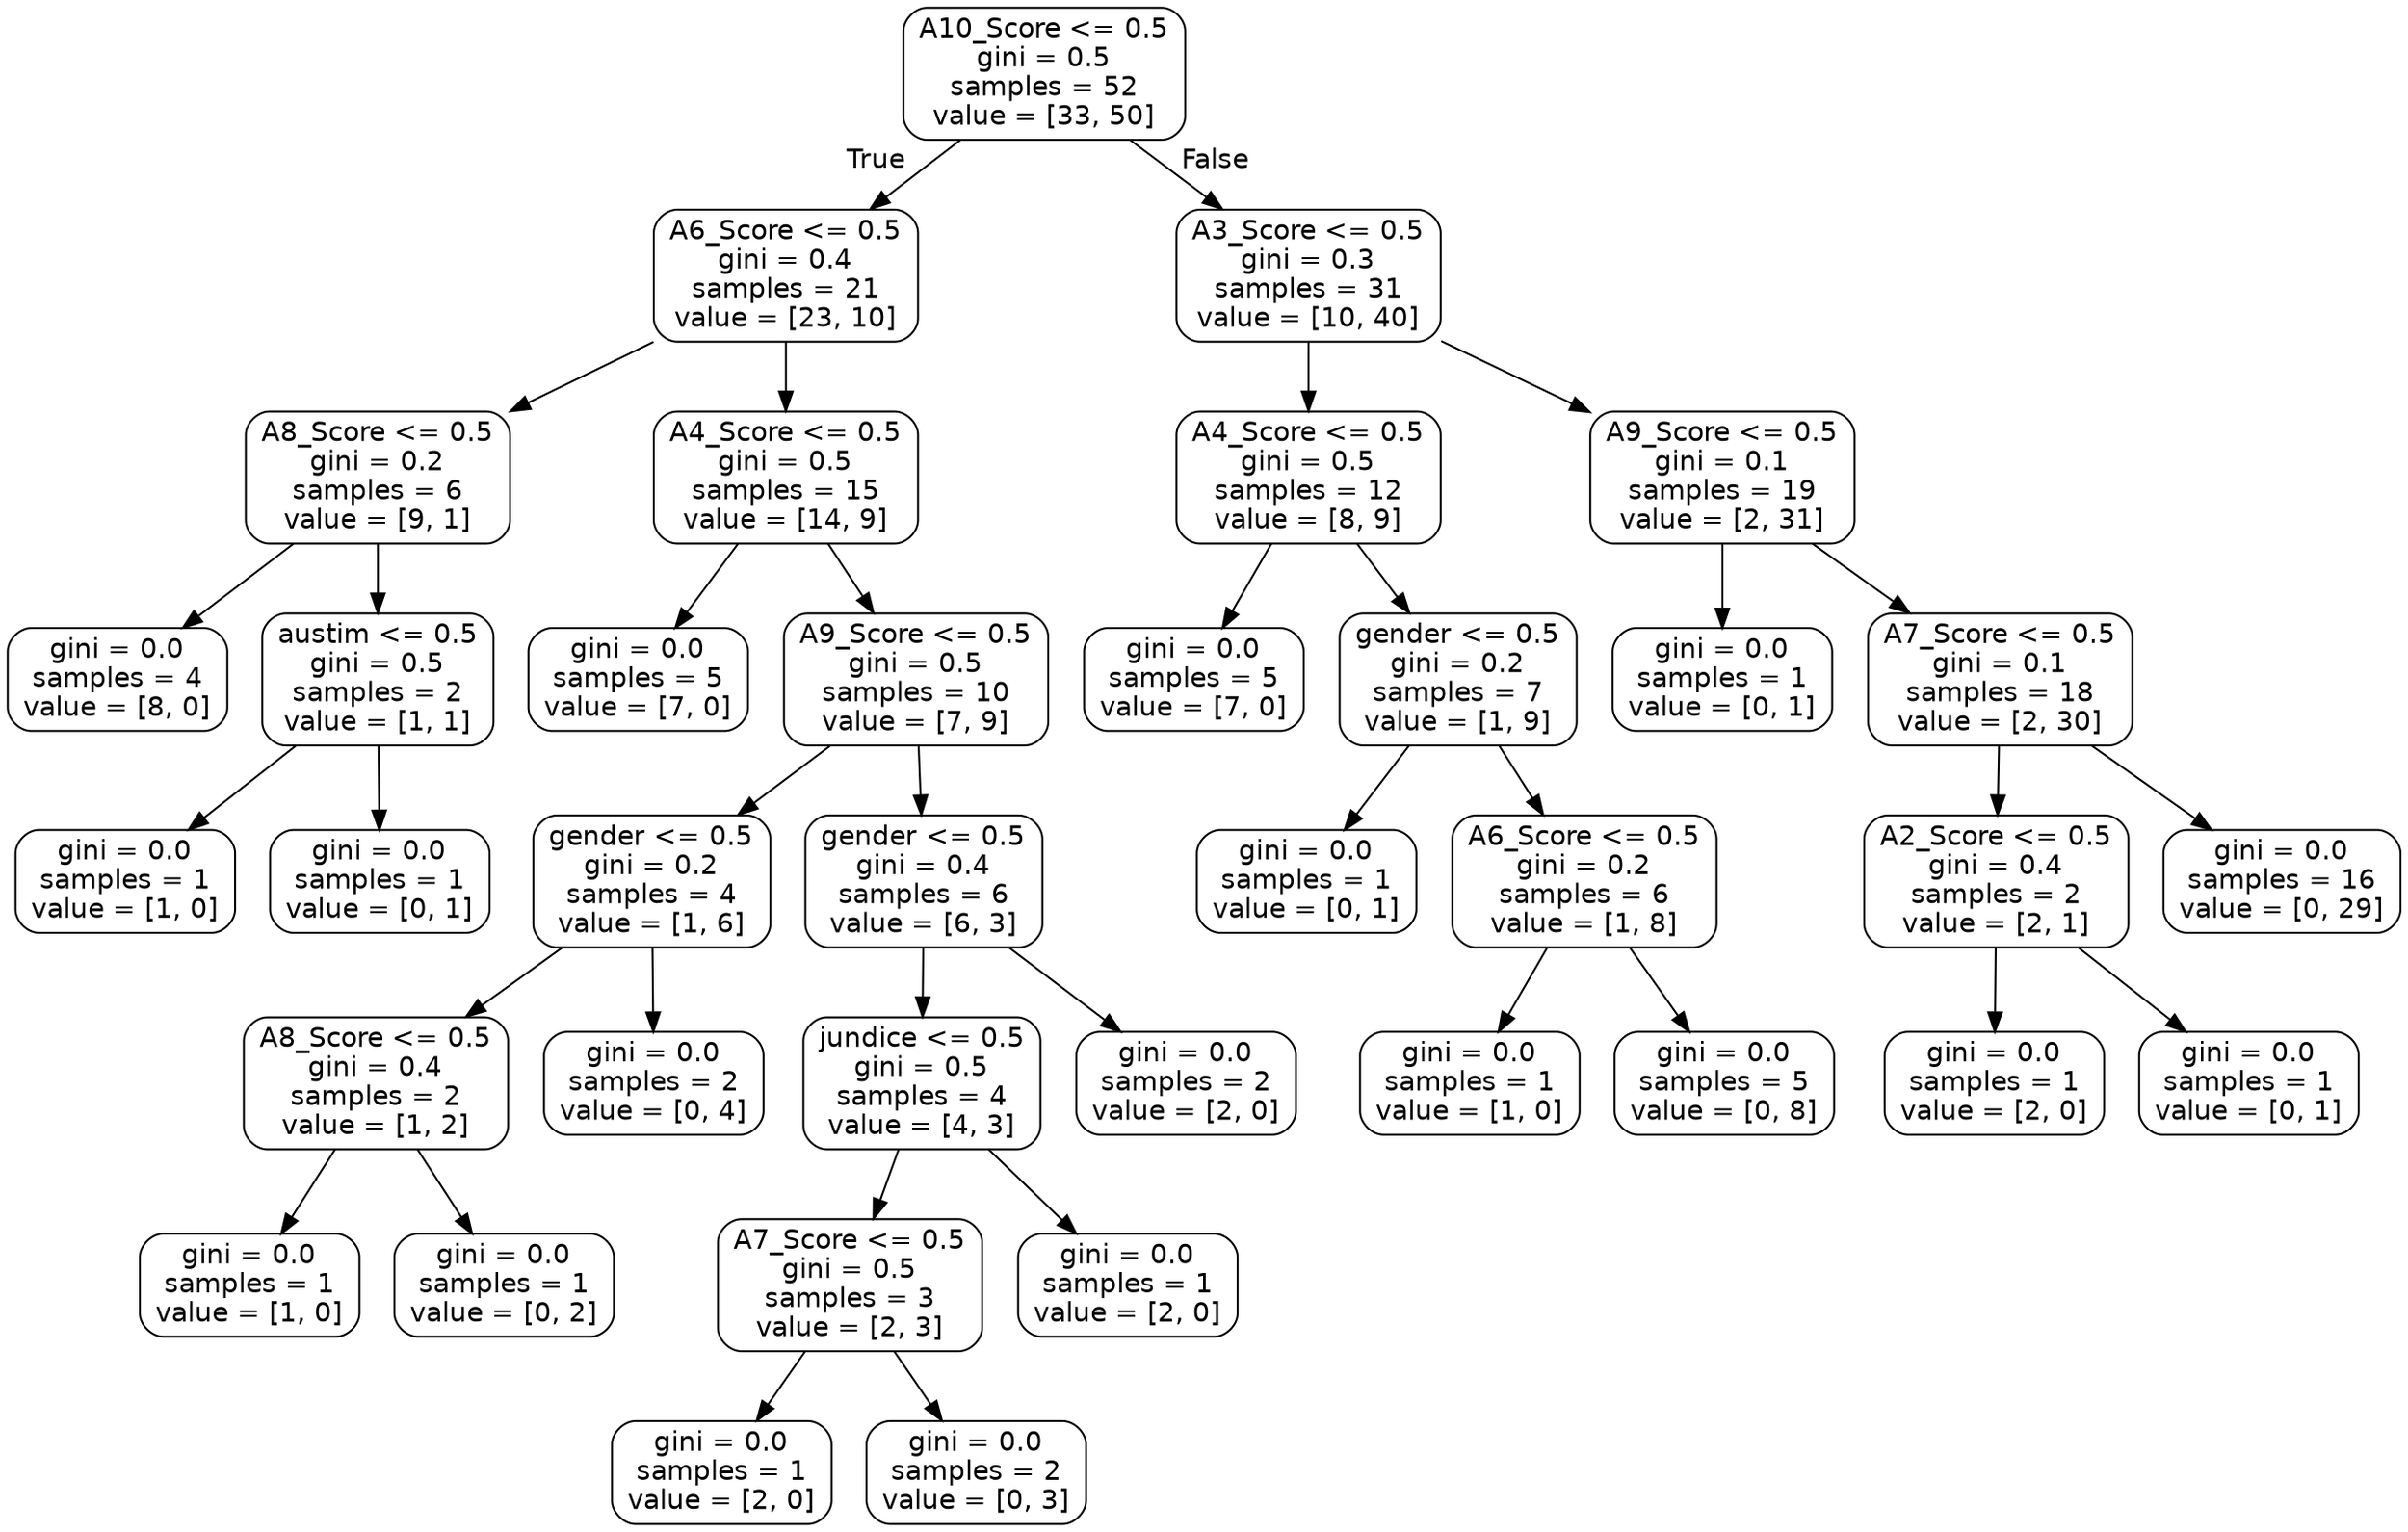 digraph Tree {
node [shape=box, style="rounded", color="black", fontname=helvetica] ;
edge [fontname=helvetica] ;
0 [label="A10_Score <= 0.5\ngini = 0.5\nsamples = 52\nvalue = [33, 50]"] ;
1 [label="A6_Score <= 0.5\ngini = 0.4\nsamples = 21\nvalue = [23, 10]"] ;
0 -> 1 [labeldistance=2.5, labelangle=45, headlabel="True"] ;
2 [label="A8_Score <= 0.5\ngini = 0.2\nsamples = 6\nvalue = [9, 1]"] ;
1 -> 2 ;
3 [label="gini = 0.0\nsamples = 4\nvalue = [8, 0]"] ;
2 -> 3 ;
4 [label="austim <= 0.5\ngini = 0.5\nsamples = 2\nvalue = [1, 1]"] ;
2 -> 4 ;
5 [label="gini = 0.0\nsamples = 1\nvalue = [1, 0]"] ;
4 -> 5 ;
6 [label="gini = 0.0\nsamples = 1\nvalue = [0, 1]"] ;
4 -> 6 ;
7 [label="A4_Score <= 0.5\ngini = 0.5\nsamples = 15\nvalue = [14, 9]"] ;
1 -> 7 ;
8 [label="gini = 0.0\nsamples = 5\nvalue = [7, 0]"] ;
7 -> 8 ;
9 [label="A9_Score <= 0.5\ngini = 0.5\nsamples = 10\nvalue = [7, 9]"] ;
7 -> 9 ;
10 [label="gender <= 0.5\ngini = 0.2\nsamples = 4\nvalue = [1, 6]"] ;
9 -> 10 ;
11 [label="A8_Score <= 0.5\ngini = 0.4\nsamples = 2\nvalue = [1, 2]"] ;
10 -> 11 ;
12 [label="gini = 0.0\nsamples = 1\nvalue = [1, 0]"] ;
11 -> 12 ;
13 [label="gini = 0.0\nsamples = 1\nvalue = [0, 2]"] ;
11 -> 13 ;
14 [label="gini = 0.0\nsamples = 2\nvalue = [0, 4]"] ;
10 -> 14 ;
15 [label="gender <= 0.5\ngini = 0.4\nsamples = 6\nvalue = [6, 3]"] ;
9 -> 15 ;
16 [label="jundice <= 0.5\ngini = 0.5\nsamples = 4\nvalue = [4, 3]"] ;
15 -> 16 ;
17 [label="A7_Score <= 0.5\ngini = 0.5\nsamples = 3\nvalue = [2, 3]"] ;
16 -> 17 ;
18 [label="gini = 0.0\nsamples = 1\nvalue = [2, 0]"] ;
17 -> 18 ;
19 [label="gini = 0.0\nsamples = 2\nvalue = [0, 3]"] ;
17 -> 19 ;
20 [label="gini = 0.0\nsamples = 1\nvalue = [2, 0]"] ;
16 -> 20 ;
21 [label="gini = 0.0\nsamples = 2\nvalue = [2, 0]"] ;
15 -> 21 ;
22 [label="A3_Score <= 0.5\ngini = 0.3\nsamples = 31\nvalue = [10, 40]"] ;
0 -> 22 [labeldistance=2.5, labelangle=-45, headlabel="False"] ;
23 [label="A4_Score <= 0.5\ngini = 0.5\nsamples = 12\nvalue = [8, 9]"] ;
22 -> 23 ;
24 [label="gini = 0.0\nsamples = 5\nvalue = [7, 0]"] ;
23 -> 24 ;
25 [label="gender <= 0.5\ngini = 0.2\nsamples = 7\nvalue = [1, 9]"] ;
23 -> 25 ;
26 [label="gini = 0.0\nsamples = 1\nvalue = [0, 1]"] ;
25 -> 26 ;
27 [label="A6_Score <= 0.5\ngini = 0.2\nsamples = 6\nvalue = [1, 8]"] ;
25 -> 27 ;
28 [label="gini = 0.0\nsamples = 1\nvalue = [1, 0]"] ;
27 -> 28 ;
29 [label="gini = 0.0\nsamples = 5\nvalue = [0, 8]"] ;
27 -> 29 ;
30 [label="A9_Score <= 0.5\ngini = 0.1\nsamples = 19\nvalue = [2, 31]"] ;
22 -> 30 ;
31 [label="gini = 0.0\nsamples = 1\nvalue = [0, 1]"] ;
30 -> 31 ;
32 [label="A7_Score <= 0.5\ngini = 0.1\nsamples = 18\nvalue = [2, 30]"] ;
30 -> 32 ;
33 [label="A2_Score <= 0.5\ngini = 0.4\nsamples = 2\nvalue = [2, 1]"] ;
32 -> 33 ;
34 [label="gini = 0.0\nsamples = 1\nvalue = [2, 0]"] ;
33 -> 34 ;
35 [label="gini = 0.0\nsamples = 1\nvalue = [0, 1]"] ;
33 -> 35 ;
36 [label="gini = 0.0\nsamples = 16\nvalue = [0, 29]"] ;
32 -> 36 ;
}